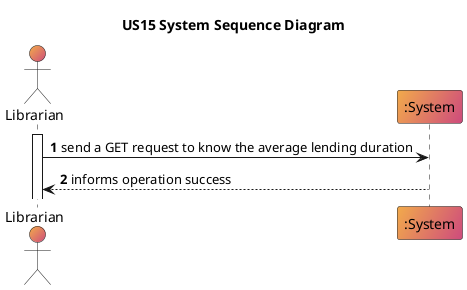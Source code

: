 @startuml
'https://plantuml.com/sequence-diagram


autonumber
title US15 System Sequence Diagram
actor "Librarian" as User #F2AA4CFF/CE4A7EFF
participant ":System" as System #F2AA4CFF/CE4A7EFF

activate User

User-> System: send a GET request to know the average lending duration
System --> "User": informs operation success

@enduml